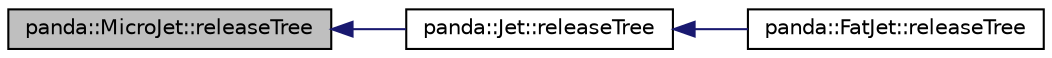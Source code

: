 digraph "panda::MicroJet::releaseTree"
{
 // INTERACTIVE_SVG=YES
  edge [fontname="Helvetica",fontsize="10",labelfontname="Helvetica",labelfontsize="10"];
  node [fontname="Helvetica",fontsize="10",shape=record];
  rankdir="LR";
  Node1 [label="panda::MicroJet::releaseTree",height=0.2,width=0.4,color="black", fillcolor="grey75", style="filled" fontcolor="black"];
  Node1 -> Node2 [dir="back",color="midnightblue",fontsize="10",style="solid"];
  Node2 [label="panda::Jet::releaseTree",height=0.2,width=0.4,color="black", fillcolor="white", style="filled",URL="$classpanda_1_1Jet.html#af402d8510a38cfe145405448644ea3eb",tooltip="Reset the branch pointer to unlink the branch from this object. "];
  Node2 -> Node3 [dir="back",color="midnightblue",fontsize="10",style="solid"];
  Node3 [label="panda::FatJet::releaseTree",height=0.2,width=0.4,color="black", fillcolor="white", style="filled",URL="$classpanda_1_1FatJet.html#a9ade7c13e2e94e5796ed7f60b2366896",tooltip="Reset the branch pointer to unlink the branch from this object. "];
}
